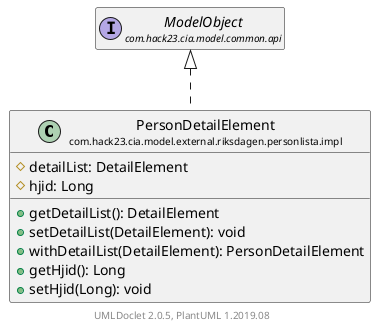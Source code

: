 @startuml
    set namespaceSeparator none
    hide empty fields
    hide empty methods

    class "<size:14>PersonDetailElement\n<size:10>com.hack23.cia.model.external.riksdagen.personlista.impl" as com.hack23.cia.model.external.riksdagen.personlista.impl.PersonDetailElement [[PersonDetailElement.html]] {
        #detailList: DetailElement
        #hjid: Long
        +getDetailList(): DetailElement
        +setDetailList(DetailElement): void
        +withDetailList(DetailElement): PersonDetailElement
        +getHjid(): Long
        +setHjid(Long): void
    }

    interface "<size:14>ModelObject\n<size:10>com.hack23.cia.model.common.api" as com.hack23.cia.model.common.api.ModelObject

    com.hack23.cia.model.common.api.ModelObject <|.. com.hack23.cia.model.external.riksdagen.personlista.impl.PersonDetailElement

    center footer UMLDoclet 2.0.5, PlantUML 1.2019.08
@enduml
